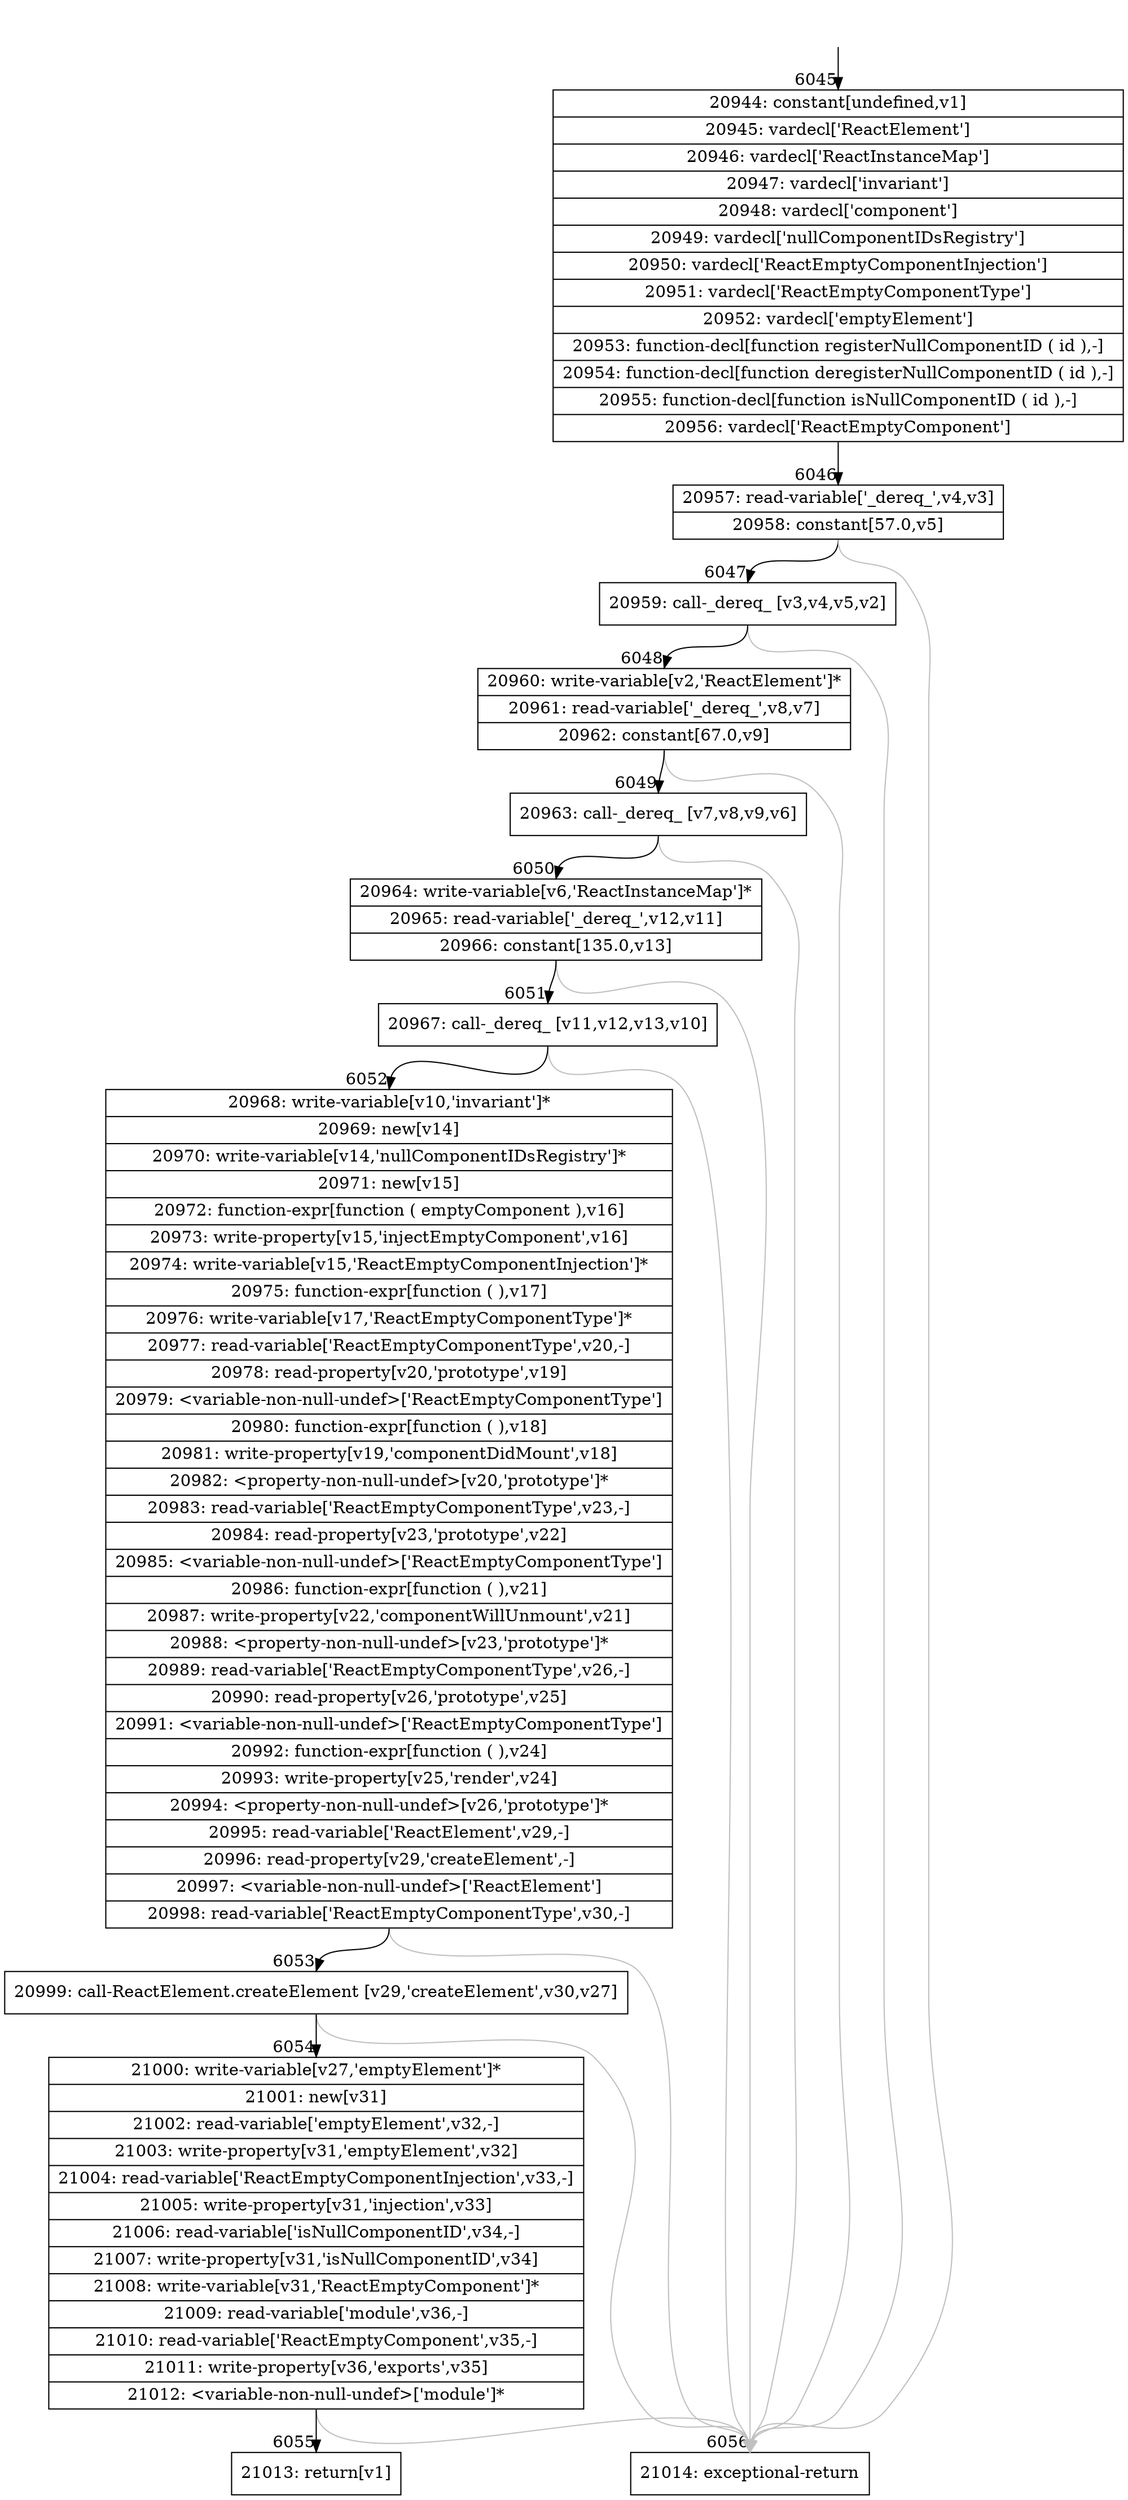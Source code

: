 digraph {
rankdir="TD"
BB_entry399[shape=none,label=""];
BB_entry399 -> BB6045 [tailport=s, headport=n, headlabel="    6045"]
BB6045 [shape=record label="{20944: constant[undefined,v1]|20945: vardecl['ReactElement']|20946: vardecl['ReactInstanceMap']|20947: vardecl['invariant']|20948: vardecl['component']|20949: vardecl['nullComponentIDsRegistry']|20950: vardecl['ReactEmptyComponentInjection']|20951: vardecl['ReactEmptyComponentType']|20952: vardecl['emptyElement']|20953: function-decl[function registerNullComponentID ( id ),-]|20954: function-decl[function deregisterNullComponentID ( id ),-]|20955: function-decl[function isNullComponentID ( id ),-]|20956: vardecl['ReactEmptyComponent']}" ] 
BB6045 -> BB6046 [tailport=s, headport=n, headlabel="      6046"]
BB6046 [shape=record label="{20957: read-variable['_dereq_',v4,v3]|20958: constant[57.0,v5]}" ] 
BB6046 -> BB6047 [tailport=s, headport=n, headlabel="      6047"]
BB6046 -> BB6056 [tailport=s, headport=n, color=gray, headlabel="      6056"]
BB6047 [shape=record label="{20959: call-_dereq_ [v3,v4,v5,v2]}" ] 
BB6047 -> BB6048 [tailport=s, headport=n, headlabel="      6048"]
BB6047 -> BB6056 [tailport=s, headport=n, color=gray]
BB6048 [shape=record label="{20960: write-variable[v2,'ReactElement']*|20961: read-variable['_dereq_',v8,v7]|20962: constant[67.0,v9]}" ] 
BB6048 -> BB6049 [tailport=s, headport=n, headlabel="      6049"]
BB6048 -> BB6056 [tailport=s, headport=n, color=gray]
BB6049 [shape=record label="{20963: call-_dereq_ [v7,v8,v9,v6]}" ] 
BB6049 -> BB6050 [tailport=s, headport=n, headlabel="      6050"]
BB6049 -> BB6056 [tailport=s, headport=n, color=gray]
BB6050 [shape=record label="{20964: write-variable[v6,'ReactInstanceMap']*|20965: read-variable['_dereq_',v12,v11]|20966: constant[135.0,v13]}" ] 
BB6050 -> BB6051 [tailport=s, headport=n, headlabel="      6051"]
BB6050 -> BB6056 [tailport=s, headport=n, color=gray]
BB6051 [shape=record label="{20967: call-_dereq_ [v11,v12,v13,v10]}" ] 
BB6051 -> BB6052 [tailport=s, headport=n, headlabel="      6052"]
BB6051 -> BB6056 [tailport=s, headport=n, color=gray]
BB6052 [shape=record label="{20968: write-variable[v10,'invariant']*|20969: new[v14]|20970: write-variable[v14,'nullComponentIDsRegistry']*|20971: new[v15]|20972: function-expr[function ( emptyComponent ),v16]|20973: write-property[v15,'injectEmptyComponent',v16]|20974: write-variable[v15,'ReactEmptyComponentInjection']*|20975: function-expr[function ( ),v17]|20976: write-variable[v17,'ReactEmptyComponentType']*|20977: read-variable['ReactEmptyComponentType',v20,-]|20978: read-property[v20,'prototype',v19]|20979: \<variable-non-null-undef\>['ReactEmptyComponentType']|20980: function-expr[function ( ),v18]|20981: write-property[v19,'componentDidMount',v18]|20982: \<property-non-null-undef\>[v20,'prototype']*|20983: read-variable['ReactEmptyComponentType',v23,-]|20984: read-property[v23,'prototype',v22]|20985: \<variable-non-null-undef\>['ReactEmptyComponentType']|20986: function-expr[function ( ),v21]|20987: write-property[v22,'componentWillUnmount',v21]|20988: \<property-non-null-undef\>[v23,'prototype']*|20989: read-variable['ReactEmptyComponentType',v26,-]|20990: read-property[v26,'prototype',v25]|20991: \<variable-non-null-undef\>['ReactEmptyComponentType']|20992: function-expr[function ( ),v24]|20993: write-property[v25,'render',v24]|20994: \<property-non-null-undef\>[v26,'prototype']*|20995: read-variable['ReactElement',v29,-]|20996: read-property[v29,'createElement',-]|20997: \<variable-non-null-undef\>['ReactElement']|20998: read-variable['ReactEmptyComponentType',v30,-]}" ] 
BB6052 -> BB6053 [tailport=s, headport=n, headlabel="      6053"]
BB6052 -> BB6056 [tailport=s, headport=n, color=gray]
BB6053 [shape=record label="{20999: call-ReactElement.createElement [v29,'createElement',v30,v27]}" ] 
BB6053 -> BB6054 [tailport=s, headport=n, headlabel="      6054"]
BB6053 -> BB6056 [tailport=s, headport=n, color=gray]
BB6054 [shape=record label="{21000: write-variable[v27,'emptyElement']*|21001: new[v31]|21002: read-variable['emptyElement',v32,-]|21003: write-property[v31,'emptyElement',v32]|21004: read-variable['ReactEmptyComponentInjection',v33,-]|21005: write-property[v31,'injection',v33]|21006: read-variable['isNullComponentID',v34,-]|21007: write-property[v31,'isNullComponentID',v34]|21008: write-variable[v31,'ReactEmptyComponent']*|21009: read-variable['module',v36,-]|21010: read-variable['ReactEmptyComponent',v35,-]|21011: write-property[v36,'exports',v35]|21012: \<variable-non-null-undef\>['module']*}" ] 
BB6054 -> BB6055 [tailport=s, headport=n, headlabel="      6055"]
BB6054 -> BB6056 [tailport=s, headport=n, color=gray]
BB6055 [shape=record label="{21013: return[v1]}" ] 
BB6056 [shape=record label="{21014: exceptional-return}" ] 
//#$~ 10695
}
